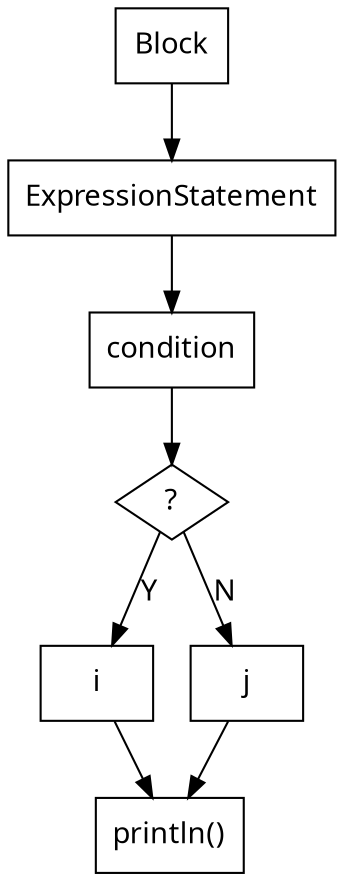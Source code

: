 digraph G_11 {
  node [
    shape = rect;
    fontname = "Handlee";
  ]
  edge [
    fontname = "Handlee";
  ]
  bgcolor = transparent;
  fontname = "Handlee";
  compound = true;
  s_129 [
    class = "block";
    label = "Block";
    fillcolor = white;
    style = filled;
  ];
  s_130 [
    class = "expressionStatement";
    label = "ExpressionStatement";
    fillcolor = white;
    style = filled;
  ];
  s_130_2 [
    class = "methodInvocation";
    label = "println()";
    fillcolor = white;
    style = filled;
  ];
  s_130_4 [
    class = "conditionalExpression";
    label = "?";
    fillcolor = white;
    shape = diamond;
    style = filled;
  ];
  s_130_5 [
    class = "simpleName";
    label = "condition";
    fillcolor = white;
    style = filled;
  ];
  s_130_6 [
    class = "simpleName";
    label = "i";
    fillcolor = white;
    style = filled;
  ];
  s_130_7 [
    class = "simpleName";
    label = "j";
    fillcolor = white;
    style = filled;
  ];
  s_129 -> s_130;
  s_130 -> s_130_5;
  s_130_5 -> s_130_4;
  s_130_4 -> s_130_6 [
    label="Y";
  ];
  s_130_4 -> s_130_7 [
    label="N";
  ];
  s_130_6 -> s_130_2;
  s_130_7 -> s_130_2;

}

